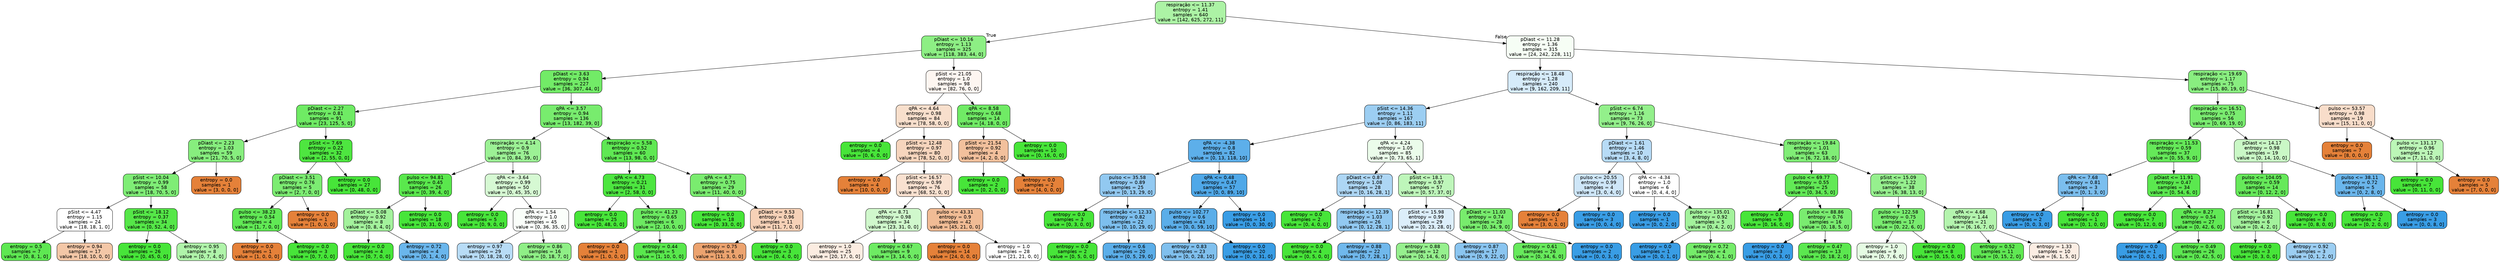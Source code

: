 digraph Tree {
node [shape=box, style="filled, rounded", color="black", fontname="helvetica"] ;
edge [fontname="helvetica"] ;
0 [label="respiração <= 11.37\nentropy = 1.41\nsamples = 640\nvalue = [142, 625, 272, 11]", fillcolor="#acf3a5"] ;
1 [label="pDiast <= 10.16\nentropy = 1.13\nsamples = 325\nvalue = [118, 383, 44, 0]", fillcolor="#8def84"] ;
0 -> 1 [labeldistance=2.5, labelangle=45, headlabel="True"] ;
2 [label="pDiast <= 3.63\nentropy = 0.94\nsamples = 227\nvalue = [36, 307, 44, 0]", fillcolor="#72eb67"] ;
1 -> 2 ;
3 [label="pDiast <= 2.27\nentropy = 0.81\nsamples = 91\nvalue = [23, 125, 5, 0]", fillcolor="#6feb64"] ;
2 -> 3 ;
4 [label="pDiast <= 2.23\nentropy = 1.03\nsamples = 59\nvalue = [21, 70, 5, 0]", fillcolor="#87ee7e"] ;
3 -> 4 ;
5 [label="pSist <= 10.04\nentropy = 0.99\nsamples = 58\nvalue = [18, 70, 5, 0]", fillcolor="#7fed76"] ;
4 -> 5 ;
6 [label="pSist <= 4.47\nentropy = 1.15\nsamples = 24\nvalue = [18, 18, 1, 0]", fillcolor="#ffffff"] ;
5 -> 6 ;
7 [label="entropy = 0.5\nsamples = 7\nvalue = [0, 8, 1, 0]", fillcolor="#5ee852"] ;
6 -> 7 ;
8 [label="entropy = 0.94\nsamples = 17\nvalue = [18, 10, 0, 0]", fillcolor="#f3c7a7"] ;
6 -> 8 ;
9 [label="pSist <= 18.12\nentropy = 0.37\nsamples = 34\nvalue = [0, 52, 4, 0]", fillcolor="#55e748"] ;
5 -> 9 ;
10 [label="entropy = 0.0\nsamples = 26\nvalue = [0, 45, 0, 0]", fillcolor="#47e539"] ;
9 -> 10 ;
11 [label="entropy = 0.95\nsamples = 8\nvalue = [0, 7, 4, 0]", fillcolor="#b0f4aa"] ;
9 -> 11 ;
12 [label="entropy = 0.0\nsamples = 1\nvalue = [3, 0, 0, 0]", fillcolor="#e58139"] ;
4 -> 12 ;
13 [label="pSist <= 7.69\nentropy = 0.22\nsamples = 32\nvalue = [2, 55, 0, 0]", fillcolor="#4ee640"] ;
3 -> 13 ;
14 [label="pDiast <= 3.51\nentropy = 0.76\nsamples = 5\nvalue = [2, 7, 0, 0]", fillcolor="#7cec72"] ;
13 -> 14 ;
15 [label="pulso <= 38.23\nentropy = 0.54\nsamples = 4\nvalue = [1, 7, 0, 0]", fillcolor="#61e955"] ;
14 -> 15 ;
16 [label="entropy = 0.0\nsamples = 1\nvalue = [1, 0, 0, 0]", fillcolor="#e58139"] ;
15 -> 16 ;
17 [label="entropy = 0.0\nsamples = 3\nvalue = [0, 7, 0, 0]", fillcolor="#47e539"] ;
15 -> 17 ;
18 [label="entropy = 0.0\nsamples = 1\nvalue = [1, 0, 0, 0]", fillcolor="#e58139"] ;
14 -> 18 ;
19 [label="entropy = 0.0\nsamples = 27\nvalue = [0, 48, 0, 0]", fillcolor="#47e539"] ;
13 -> 19 ;
20 [label="qPA <= 3.57\nentropy = 0.94\nsamples = 136\nvalue = [13, 182, 39, 0]", fillcolor="#78ec6e"] ;
2 -> 20 ;
21 [label="respiração <= 4.14\nentropy = 0.9\nsamples = 76\nvalue = [0, 84, 39, 0]", fillcolor="#9cf195"] ;
20 -> 21 ;
22 [label="pulso <= 94.81\nentropy = 0.45\nsamples = 26\nvalue = [0, 39, 4, 0]", fillcolor="#5ae84d"] ;
21 -> 22 ;
23 [label="pDiast <= 5.08\nentropy = 0.92\nsamples = 8\nvalue = [0, 8, 4, 0]", fillcolor="#a3f29c"] ;
22 -> 23 ;
24 [label="entropy = 0.0\nsamples = 4\nvalue = [0, 7, 0, 0]", fillcolor="#47e539"] ;
23 -> 24 ;
25 [label="entropy = 0.72\nsamples = 4\nvalue = [0, 1, 4, 0]", fillcolor="#6ab6ec"] ;
23 -> 25 ;
26 [label="entropy = 0.0\nsamples = 18\nvalue = [0, 31, 0, 0]", fillcolor="#47e539"] ;
22 -> 26 ;
27 [label="qPA <= -3.64\nentropy = 0.99\nsamples = 50\nvalue = [0, 45, 35, 0]", fillcolor="#d6f9d3"] ;
21 -> 27 ;
28 [label="entropy = 0.0\nsamples = 5\nvalue = [0, 9, 0, 0]", fillcolor="#47e539"] ;
27 -> 28 ;
29 [label="qPA <= 1.54\nentropy = 1.0\nsamples = 45\nvalue = [0, 36, 35, 0]", fillcolor="#fafefa"] ;
27 -> 29 ;
30 [label="entropy = 0.97\nsamples = 29\nvalue = [0, 18, 28, 0]", fillcolor="#b8dcf6"] ;
29 -> 30 ;
31 [label="entropy = 0.86\nsamples = 16\nvalue = [0, 18, 7, 0]", fillcolor="#8fef86"] ;
29 -> 31 ;
32 [label="respiração <= 5.58\nentropy = 0.52\nsamples = 60\nvalue = [13, 98, 0, 0]", fillcolor="#5fe853"] ;
20 -> 32 ;
33 [label="qPA <= 4.73\nentropy = 0.21\nsamples = 31\nvalue = [2, 58, 0, 0]", fillcolor="#4de640"] ;
32 -> 33 ;
34 [label="entropy = 0.0\nsamples = 25\nvalue = [0, 48, 0, 0]", fillcolor="#47e539"] ;
33 -> 34 ;
35 [label="pulso <= 41.23\nentropy = 0.65\nsamples = 6\nvalue = [2, 10, 0, 0]", fillcolor="#6cea61"] ;
33 -> 35 ;
36 [label="entropy = 0.0\nsamples = 1\nvalue = [1, 0, 0, 0]", fillcolor="#e58139"] ;
35 -> 36 ;
37 [label="entropy = 0.44\nsamples = 5\nvalue = [1, 10, 0, 0]", fillcolor="#59e84d"] ;
35 -> 37 ;
38 [label="qPA <= 4.7\nentropy = 0.75\nsamples = 29\nvalue = [11, 40, 0, 0]", fillcolor="#7aec6f"] ;
32 -> 38 ;
39 [label="entropy = 0.0\nsamples = 18\nvalue = [0, 33, 0, 0]", fillcolor="#47e539"] ;
38 -> 39 ;
40 [label="pDiast <= 9.53\nentropy = 0.96\nsamples = 11\nvalue = [11, 7, 0, 0]", fillcolor="#f6d1b7"] ;
38 -> 40 ;
41 [label="entropy = 0.75\nsamples = 8\nvalue = [11, 3, 0, 0]", fillcolor="#eca36f"] ;
40 -> 41 ;
42 [label="entropy = 0.0\nsamples = 3\nvalue = [0, 4, 0, 0]", fillcolor="#47e539"] ;
40 -> 42 ;
43 [label="pSist <= 21.05\nentropy = 1.0\nsamples = 98\nvalue = [82, 76, 0, 0]", fillcolor="#fdf6f1"] ;
1 -> 43 ;
44 [label="qPA <= 4.64\nentropy = 0.98\nsamples = 84\nvalue = [78, 58, 0, 0]", fillcolor="#f8dfcc"] ;
43 -> 44 ;
45 [label="entropy = 0.0\nsamples = 4\nvalue = [0, 6, 0, 0]", fillcolor="#47e539"] ;
44 -> 45 ;
46 [label="pSist <= 12.48\nentropy = 0.97\nsamples = 80\nvalue = [78, 52, 0, 0]", fillcolor="#f6d5bd"] ;
44 -> 46 ;
47 [label="entropy = 0.0\nsamples = 4\nvalue = [10, 0, 0, 0]", fillcolor="#e58139"] ;
46 -> 47 ;
48 [label="pSist <= 16.57\nentropy = 0.99\nsamples = 76\nvalue = [68, 52, 0, 0]", fillcolor="#f9e1d0"] ;
46 -> 48 ;
49 [label="qPA <= 8.71\nentropy = 0.98\nsamples = 34\nvalue = [23, 31, 0, 0]", fillcolor="#d0f8cc"] ;
48 -> 49 ;
50 [label="entropy = 1.0\nsamples = 25\nvalue = [20, 17, 0, 0]", fillcolor="#fbece1"] ;
49 -> 50 ;
51 [label="entropy = 0.67\nsamples = 9\nvalue = [3, 14, 0, 0]", fillcolor="#6eeb63"] ;
49 -> 51 ;
52 [label="pulso <= 43.31\nentropy = 0.9\nsamples = 42\nvalue = [45, 21, 0, 0]", fillcolor="#f1bc95"] ;
48 -> 52 ;
53 [label="entropy = 0.0\nsamples = 14\nvalue = [24, 0, 0, 0]", fillcolor="#e58139"] ;
52 -> 53 ;
54 [label="entropy = 1.0\nsamples = 28\nvalue = [21, 21, 0, 0]", fillcolor="#ffffff"] ;
52 -> 54 ;
55 [label="qPA <= 8.58\nentropy = 0.68\nsamples = 14\nvalue = [4, 18, 0, 0]", fillcolor="#70eb65"] ;
43 -> 55 ;
56 [label="pSist <= 21.54\nentropy = 0.92\nsamples = 4\nvalue = [4, 2, 0, 0]", fillcolor="#f2c09c"] ;
55 -> 56 ;
57 [label="entropy = 0.0\nsamples = 2\nvalue = [0, 2, 0, 0]", fillcolor="#47e539"] ;
56 -> 57 ;
58 [label="entropy = 0.0\nsamples = 2\nvalue = [4, 0, 0, 0]", fillcolor="#e58139"] ;
56 -> 58 ;
59 [label="entropy = 0.0\nsamples = 10\nvalue = [0, 16, 0, 0]", fillcolor="#47e539"] ;
55 -> 59 ;
60 [label="pDiast <= 11.28\nentropy = 1.36\nsamples = 315\nvalue = [24, 242, 228, 11]", fillcolor="#f6fef5"] ;
0 -> 60 [labeldistance=2.5, labelangle=-45, headlabel="False"] ;
61 [label="respiração <= 18.48\nentropy = 1.28\nsamples = 240\nvalue = [9, 162, 209, 11]", fillcolor="#d6ebfa"] ;
60 -> 61 ;
62 [label="pSist <= 14.36\nentropy = 1.11\nsamples = 167\nvalue = [0, 86, 183, 11]", fillcolor="#9ccef2"] ;
61 -> 62 ;
63 [label="qPA <= -4.38\nentropy = 0.8\nsamples = 82\nvalue = [0, 13, 118, 10]", fillcolor="#5dafea"] ;
62 -> 63 ;
64 [label="pulso <= 35.58\nentropy = 0.89\nsamples = 25\nvalue = [0, 13, 29, 0]", fillcolor="#92c9f1"] ;
63 -> 64 ;
65 [label="entropy = 0.0\nsamples = 3\nvalue = [0, 3, 0, 0]", fillcolor="#47e539"] ;
64 -> 65 ;
66 [label="respiração <= 12.33\nentropy = 0.82\nsamples = 22\nvalue = [0, 10, 29, 0]", fillcolor="#7dbfee"] ;
64 -> 66 ;
67 [label="entropy = 0.0\nsamples = 2\nvalue = [0, 5, 0, 0]", fillcolor="#47e539"] ;
66 -> 67 ;
68 [label="entropy = 0.6\nsamples = 20\nvalue = [0, 5, 29, 0]", fillcolor="#5baee9"] ;
66 -> 68 ;
69 [label="qPA <= 0.48\nentropy = 0.47\nsamples = 57\nvalue = [0, 0, 89, 10]", fillcolor="#4fa8e8"] ;
63 -> 69 ;
70 [label="pulso <= 102.77\nentropy = 0.6\nsamples = 43\nvalue = [0, 0, 59, 10]", fillcolor="#5baee9"] ;
69 -> 70 ;
71 [label="entropy = 0.83\nsamples = 23\nvalue = [0, 0, 28, 10]", fillcolor="#80c0ee"] ;
70 -> 71 ;
72 [label="entropy = 0.0\nsamples = 20\nvalue = [0, 0, 31, 0]", fillcolor="#399de5"] ;
70 -> 72 ;
73 [label="entropy = 0.0\nsamples = 14\nvalue = [0, 0, 30, 0]", fillcolor="#399de5"] ;
69 -> 73 ;
74 [label="qPA <= 4.24\nentropy = 1.05\nsamples = 85\nvalue = [0, 73, 65, 1]", fillcolor="#ebfcea"] ;
62 -> 74 ;
75 [label="pDiast <= 0.87\nentropy = 1.08\nsamples = 28\nvalue = [0, 16, 28, 1]", fillcolor="#add6f4"] ;
74 -> 75 ;
76 [label="entropy = 0.0\nsamples = 2\nvalue = [0, 4, 0, 0]", fillcolor="#47e539"] ;
75 -> 76 ;
77 [label="respiração <= 12.39\nentropy = 1.03\nsamples = 26\nvalue = [0, 12, 28, 1]", fillcolor="#92c9f1"] ;
75 -> 77 ;
78 [label="entropy = 0.0\nsamples = 4\nvalue = [0, 5, 0, 0]", fillcolor="#47e539"] ;
77 -> 78 ;
79 [label="entropy = 0.88\nsamples = 22\nvalue = [0, 7, 28, 1]", fillcolor="#70b8ec"] ;
77 -> 79 ;
80 [label="pSist <= 18.1\nentropy = 0.97\nsamples = 57\nvalue = [0, 57, 37, 0]", fillcolor="#bef6ba"] ;
74 -> 80 ;
81 [label="pSist <= 15.98\nentropy = 0.99\nsamples = 29\nvalue = [0, 23, 28, 0]", fillcolor="#dceefa"] ;
80 -> 81 ;
82 [label="entropy = 0.88\nsamples = 12\nvalue = [0, 14, 6, 0]", fillcolor="#96f08e"] ;
81 -> 82 ;
83 [label="entropy = 0.87\nsamples = 17\nvalue = [0, 9, 22, 0]", fillcolor="#8ac5f0"] ;
81 -> 83 ;
84 [label="pDiast <= 11.03\nentropy = 0.74\nsamples = 28\nvalue = [0, 34, 9, 0]", fillcolor="#78ec6d"] ;
80 -> 84 ;
85 [label="entropy = 0.61\nsamples = 26\nvalue = [0, 34, 6, 0]", fillcolor="#67ea5c"] ;
84 -> 85 ;
86 [label="entropy = 0.0\nsamples = 2\nvalue = [0, 0, 3, 0]", fillcolor="#399de5"] ;
84 -> 86 ;
87 [label="pSist <= 6.74\nentropy = 1.16\nsamples = 73\nvalue = [9, 76, 26, 0]", fillcolor="#93f08b"] ;
61 -> 87 ;
88 [label="pDiast <= 1.61\nentropy = 1.46\nsamples = 10\nvalue = [3, 4, 8, 0]", fillcolor="#b7dbf6"] ;
87 -> 88 ;
89 [label="pulso <= 20.55\nentropy = 0.99\nsamples = 4\nvalue = [3, 0, 4, 0]", fillcolor="#cee6f8"] ;
88 -> 89 ;
90 [label="entropy = 0.0\nsamples = 1\nvalue = [3, 0, 0, 0]", fillcolor="#e58139"] ;
89 -> 90 ;
91 [label="entropy = 0.0\nsamples = 3\nvalue = [0, 0, 4, 0]", fillcolor="#399de5"] ;
89 -> 91 ;
92 [label="qPA <= -4.34\nentropy = 1.0\nsamples = 6\nvalue = [0, 4, 4, 0]", fillcolor="#ffffff"] ;
88 -> 92 ;
93 [label="entropy = 0.0\nsamples = 1\nvalue = [0, 0, 2, 0]", fillcolor="#399de5"] ;
92 -> 93 ;
94 [label="pulso <= 135.01\nentropy = 0.92\nsamples = 5\nvalue = [0, 4, 2, 0]", fillcolor="#a3f29c"] ;
92 -> 94 ;
95 [label="entropy = 0.0\nsamples = 1\nvalue = [0, 0, 1, 0]", fillcolor="#399de5"] ;
94 -> 95 ;
96 [label="entropy = 0.72\nsamples = 4\nvalue = [0, 4, 1, 0]", fillcolor="#75ec6a"] ;
94 -> 96 ;
97 [label="respiração <= 19.84\nentropy = 1.01\nsamples = 63\nvalue = [6, 72, 18, 0]", fillcolor="#80ed76"] ;
87 -> 97 ;
98 [label="pulso <= 69.77\nentropy = 0.55\nsamples = 25\nvalue = [0, 34, 5, 0]", fillcolor="#62e956"] ;
97 -> 98 ;
99 [label="entropy = 0.0\nsamples = 9\nvalue = [0, 16, 0, 0]", fillcolor="#47e539"] ;
98 -> 99 ;
100 [label="pulso <= 88.86\nentropy = 0.76\nsamples = 16\nvalue = [0, 18, 5, 0]", fillcolor="#7aec70"] ;
98 -> 100 ;
101 [label="entropy = 0.0\nsamples = 3\nvalue = [0, 0, 3, 0]", fillcolor="#399de5"] ;
100 -> 101 ;
102 [label="entropy = 0.47\nsamples = 13\nvalue = [0, 18, 2, 0]", fillcolor="#5be84f"] ;
100 -> 102 ;
103 [label="pSist <= 15.09\nentropy = 1.22\nsamples = 38\nvalue = [6, 38, 13, 0]", fillcolor="#96f08e"] ;
97 -> 103 ;
104 [label="pulso <= 122.58\nentropy = 0.75\nsamples = 17\nvalue = [0, 22, 6, 0]", fillcolor="#79ec6f"] ;
103 -> 104 ;
105 [label="entropy = 1.0\nsamples = 9\nvalue = [0, 7, 6, 0]", fillcolor="#e5fbe3"] ;
104 -> 105 ;
106 [label="entropy = 0.0\nsamples = 8\nvalue = [0, 15, 0, 0]", fillcolor="#47e539"] ;
104 -> 106 ;
107 [label="qPA <= 4.68\nentropy = 1.44\nsamples = 21\nvalue = [6, 16, 7, 0]", fillcolor="#b4f4ae"] ;
103 -> 107 ;
108 [label="entropy = 0.52\nsamples = 11\nvalue = [0, 15, 2, 0]", fillcolor="#60e853"] ;
107 -> 108 ;
109 [label="entropy = 1.33\nsamples = 10\nvalue = [6, 1, 5, 0]", fillcolor="#fbede3"] ;
107 -> 109 ;
110 [label="respiração <= 19.69\nentropy = 1.17\nsamples = 75\nvalue = [15, 80, 19, 0]", fillcolor="#89ee80"] ;
60 -> 110 ;
111 [label="respiração <= 16.51\nentropy = 0.75\nsamples = 56\nvalue = [0, 69, 19, 0]", fillcolor="#7aec70"] ;
110 -> 111 ;
112 [label="respiração <= 11.53\nentropy = 0.59\nsamples = 37\nvalue = [0, 55, 9, 0]", fillcolor="#65e959"] ;
111 -> 112 ;
113 [label="qPA <= 7.68\nentropy = 0.81\nsamples = 3\nvalue = [0, 1, 3, 0]", fillcolor="#7bbeee"] ;
112 -> 113 ;
114 [label="entropy = 0.0\nsamples = 2\nvalue = [0, 0, 3, 0]", fillcolor="#399de5"] ;
113 -> 114 ;
115 [label="entropy = 0.0\nsamples = 1\nvalue = [0, 1, 0, 0]", fillcolor="#47e539"] ;
113 -> 115 ;
116 [label="pDiast <= 11.91\nentropy = 0.47\nsamples = 34\nvalue = [0, 54, 6, 0]", fillcolor="#5be84f"] ;
112 -> 116 ;
117 [label="entropy = 0.0\nsamples = 7\nvalue = [0, 12, 0, 0]", fillcolor="#47e539"] ;
116 -> 117 ;
118 [label="qPA <= 8.27\nentropy = 0.54\nsamples = 27\nvalue = [0, 42, 6, 0]", fillcolor="#61e955"] ;
116 -> 118 ;
119 [label="entropy = 0.0\nsamples = 1\nvalue = [0, 0, 1, 0]", fillcolor="#399de5"] ;
118 -> 119 ;
120 [label="entropy = 0.49\nsamples = 26\nvalue = [0, 42, 5, 0]", fillcolor="#5de851"] ;
118 -> 120 ;
121 [label="pDiast <= 14.17\nentropy = 0.98\nsamples = 19\nvalue = [0, 14, 10, 0]", fillcolor="#caf8c6"] ;
111 -> 121 ;
122 [label="pulso <= 104.05\nentropy = 0.59\nsamples = 14\nvalue = [0, 12, 2, 0]", fillcolor="#66e95a"] ;
121 -> 122 ;
123 [label="pSist <= 16.81\nentropy = 0.92\nsamples = 6\nvalue = [0, 4, 2, 0]", fillcolor="#a3f29c"] ;
122 -> 123 ;
124 [label="entropy = 0.0\nsamples = 3\nvalue = [0, 3, 0, 0]", fillcolor="#47e539"] ;
123 -> 124 ;
125 [label="entropy = 0.92\nsamples = 3\nvalue = [0, 1, 2, 0]", fillcolor="#9ccef2"] ;
123 -> 125 ;
126 [label="entropy = 0.0\nsamples = 8\nvalue = [0, 8, 0, 0]", fillcolor="#47e539"] ;
122 -> 126 ;
127 [label="pulso <= 38.11\nentropy = 0.72\nsamples = 5\nvalue = [0, 2, 8, 0]", fillcolor="#6ab6ec"] ;
121 -> 127 ;
128 [label="entropy = 0.0\nsamples = 2\nvalue = [0, 2, 0, 0]", fillcolor="#47e539"] ;
127 -> 128 ;
129 [label="entropy = 0.0\nsamples = 3\nvalue = [0, 0, 8, 0]", fillcolor="#399de5"] ;
127 -> 129 ;
130 [label="pulso <= 53.57\nentropy = 0.98\nsamples = 19\nvalue = [15, 11, 0, 0]", fillcolor="#f8ddca"] ;
110 -> 130 ;
131 [label="entropy = 0.0\nsamples = 7\nvalue = [8, 0, 0, 0]", fillcolor="#e58139"] ;
130 -> 131 ;
132 [label="pulso <= 131.17\nentropy = 0.96\nsamples = 12\nvalue = [7, 11, 0, 0]", fillcolor="#bcf6b7"] ;
130 -> 132 ;
133 [label="entropy = 0.0\nsamples = 7\nvalue = [0, 11, 0, 0]", fillcolor="#47e539"] ;
132 -> 133 ;
134 [label="entropy = 0.0\nsamples = 5\nvalue = [7, 0, 0, 0]", fillcolor="#e58139"] ;
132 -> 134 ;
}